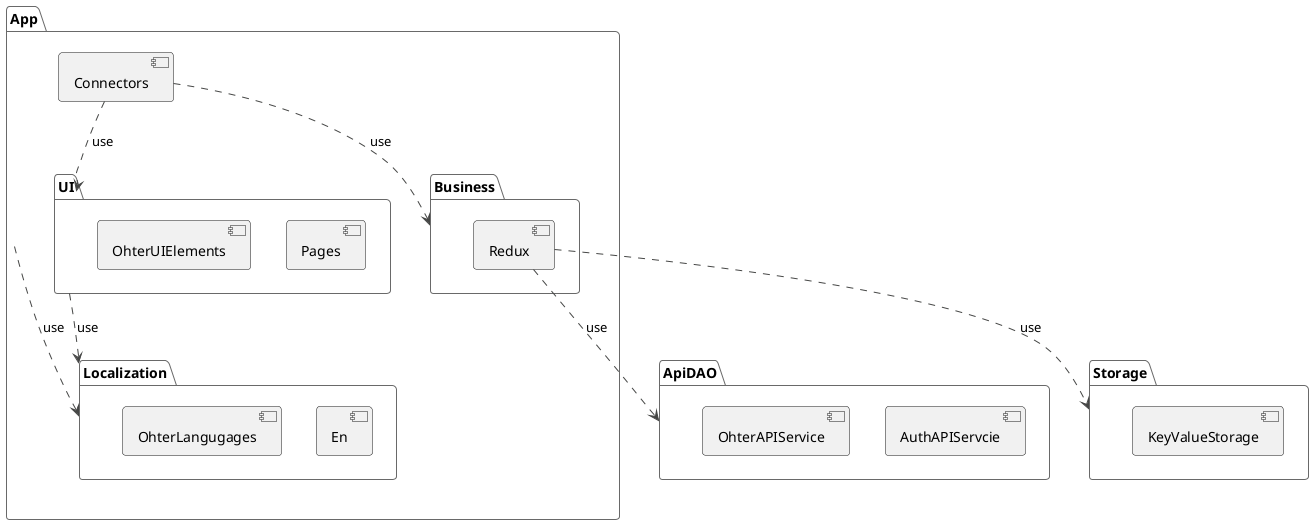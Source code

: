 @startuml "modules"
!theme vibrant

package "App" {
    [Connectors]
    Connectors ..> Business: use
    Connectors ..> UI: use
    App ..> Localization: use
}

package "UI" {
    UI ..> Localization: use
    [Pages]
    [OhterUIElements]
}

package "Localization" {
    [En]
    [OhterLangugages]
}

package "ApiDAO" {
    [AuthAPIServcie]
    [OhterAPIService]
}

package "Storage" {
    [KeyValueStorage]
}

package "Business" {
    [Redux]
    Redux ..> Storage: use
    Redux ..> ApiDAO: use
}

@enduml
